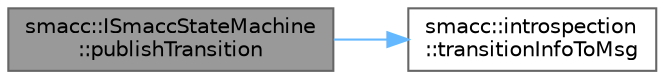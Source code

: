 digraph "smacc::ISmaccStateMachine::publishTransition"
{
 // LATEX_PDF_SIZE
  bgcolor="transparent";
  edge [fontname=Helvetica,fontsize=10,labelfontname=Helvetica,labelfontsize=10];
  node [fontname=Helvetica,fontsize=10,shape=box,height=0.2,width=0.4];
  rankdir="LR";
  Node1 [label="smacc::ISmaccStateMachine\l::publishTransition",height=0.2,width=0.4,color="gray40", fillcolor="grey60", style="filled", fontcolor="black",tooltip=" "];
  Node1 -> Node2 [color="steelblue1",style="solid"];
  Node2 [label="smacc::introspection\l::transitionInfoToMsg",height=0.2,width=0.4,color="grey40", fillcolor="white", style="filled",URL="$namespacesmacc_1_1introspection.html#a6c1b51c4d44fd5e41fe218f1ee150681",tooltip=" "];
}
